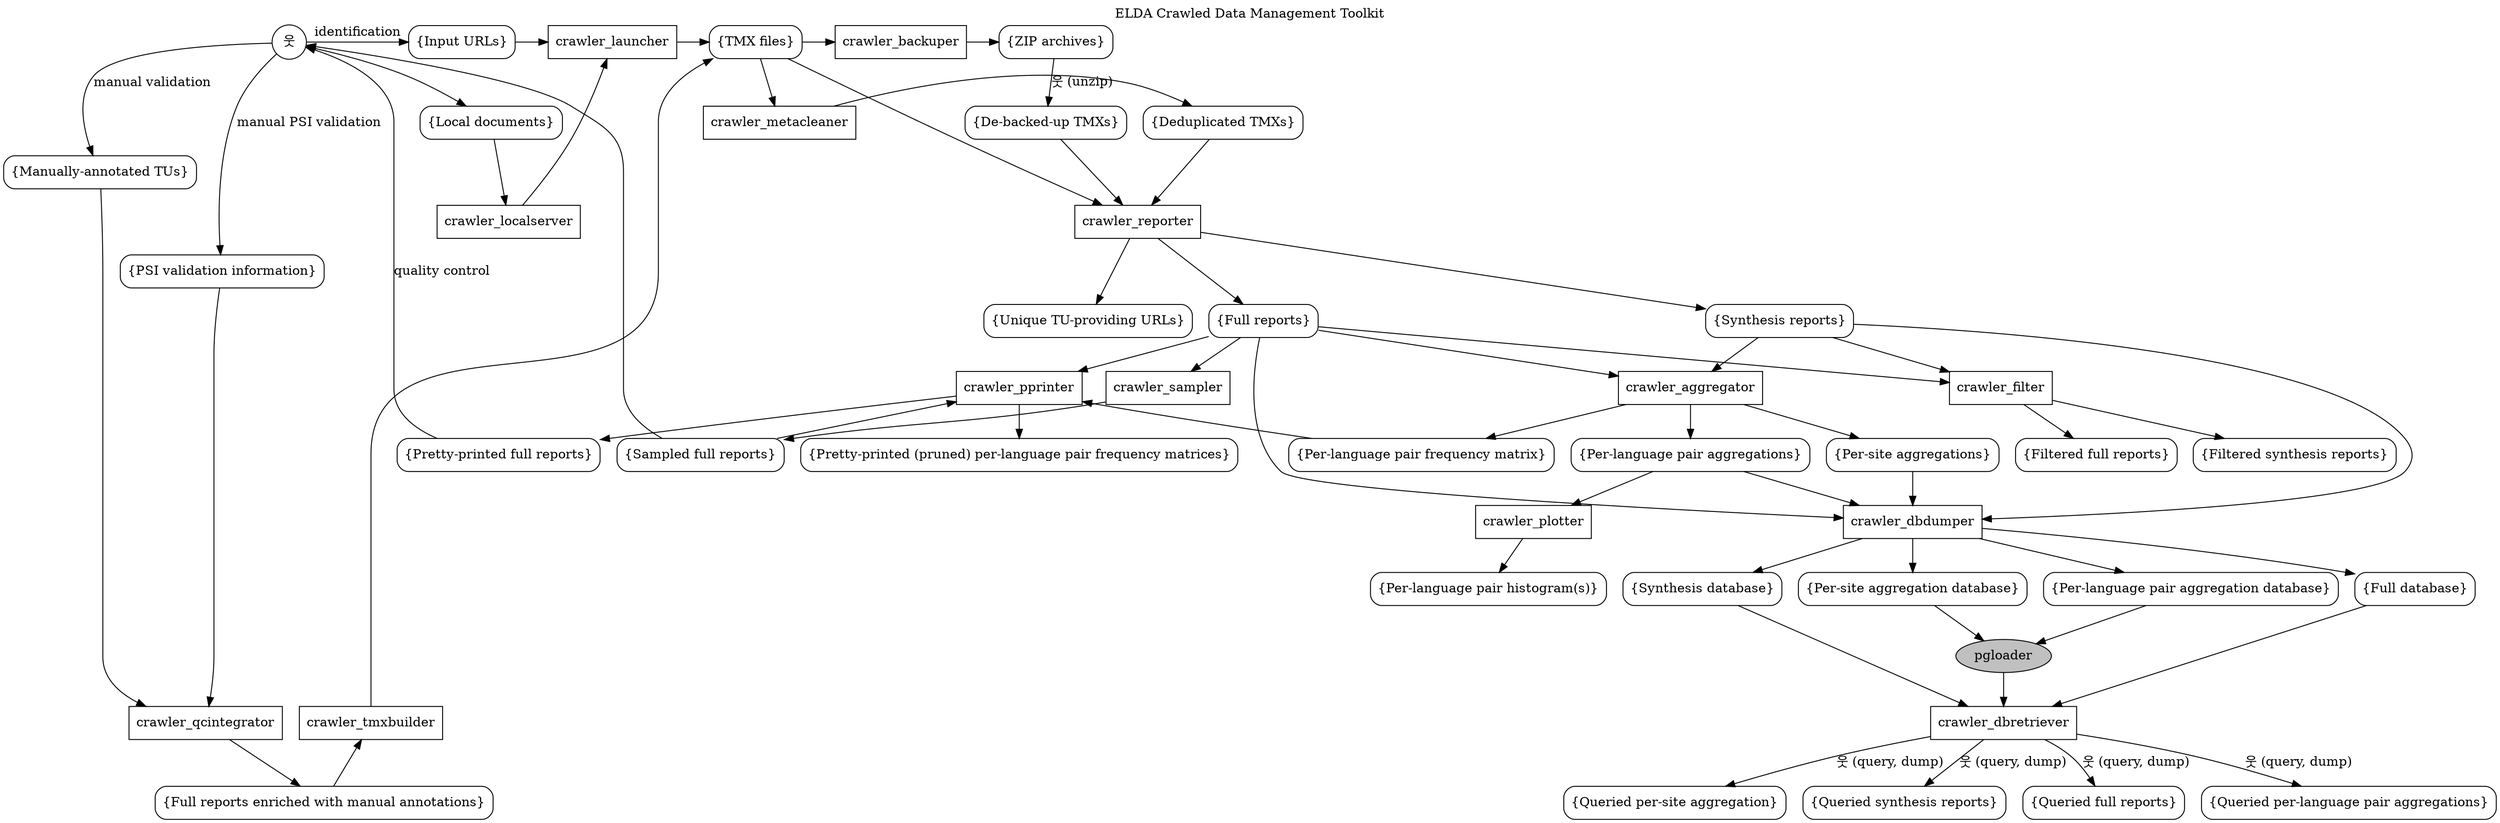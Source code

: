 digraph {
    /* Uncommentthe line below only for PDF output. */
    /* graph[dpi=300; fontsize=24]; */
    
    labelloc=t;
    label = "ELDA Crawled Data Management Toolkit";

    human[shape="circle", label="웃"];
    urls[shape="box", style=rounded, label="{Input URLs}"];
    docdir[shape="box", style=rounded, label="{Local documents}"];
    tmxs[shape="box", style=rounded, label="{TMX files}"];
    tmxs_dedup[shape="box", style=rounded, label="{Deduplicated TMXs}"];
    tmxs_deback[shape="box", style=rounded, label="{De-backed-up TMXs}"];
    zips[shape="box", style=rounded, label="{ZIP archives}"];
    syntheses[shape="box", style=rounded, label="{Synthesis reports}"];
    syntheses_db[shape="box", style=rounded, label="{Synthesis database}"];
    syntheses_q[shape="box", style=rounded, label="{Queried synthesis reports}"];
    syntheses_filtered[shape="box", style=rounded, label="{Filtered synthesis reports}"];
    fulls[shape="box", style=rounded, label="{Full reports}"];
    fulls_db[shape="box", style=rounded, label="{Full database}"];
    fulls_filtered[shape="box", style=rounded, label="{Filtered full reports}"];
    fulls_sampled[shape="box", style=rounded, label="{Sampled full reports}"];
    fulls_q[shape="box", style=rounded, label="{Queried full reports}"];
    fulls_pp[shape="box", style=rounded, label="{Pretty-printed full reports}"];
    uniqurls[shape="box", style=rounded, label="{Unique TU-providing URLs}"];
    site_aggregs[shape="box", style=rounded, label="{Per-site aggregations}"];
    site_db[shape="box", style=rounded, label="{Per-site aggregation database}"];
    site_q[shape="box", style=rounded, label="{Queried per-site aggregation}"];
    lpair_aggregs[shape="box", style=rounded, label="{Per-language pair aggregations}"];
    lpair_q[shape="box", style=rounded, label="{Queried per-language pair aggregations}"];
    lpair_confmat[shape="box", style=rounded, label="{Per-language pair frequency matrix}"];
    lpair_confmat_pp[shape="box", style=rounded, label="{Pretty-printed (pruned) per-language pair frequency matrices}"];
    lpair_db[shape="box", style=rounded, label="{Per-language pair aggregation database}"];
    lpair_histo[shape="box", style=rounded, label="{Per-language pair histogram(s)}"];
    fulls_sampled_annotated[shape="box", style=rounded, label="{Manually-annotated TUs}"];
    fulls_enriched[shape="box", style=rounded, label="{Full reports enriched with manual annotations}"];
    psi_info[shape="box", style=rounded, label="{PSI validation information}"];
    launcher[shape="box", style="", label="crawler_launcher"];
    backuper[shape="box", style="", label="crawler_backuper"];
    metacleaner[shape="box", style="", label="crawler_metacleaner"];
    reporter[shape="box", style="", label="crawler_reporter"];
    aggregator[shape="box", style="", label="crawler_aggregator"];
    filter[shape="box", style="", label="crawler_filter"];
    pprinter[shape="box", style="", label="crawler_pprinter"];
    dbdumper[shape="box", style="", label="crawler_dbdumper"];
    dbretriever[shape="box", style="", label="crawler_dbretriever"];
    sampler[shape="box", style="", label="crawler_sampler"];
    plotter[shape="box", style="", label="crawler_plotter"];
    pgloader[shape="ellipse", fillcolor=grey, style=filled, label="pgloader"];
    qcintegrator[shape="box", style="", label="crawler_qcintegrator"];
    tmxbuilder[shape="box", style="", label="crawler_tmxbuilder"];
    localserver[shape="box", style="", label="crawler_localserver"];

    human -> urls[label="identification"];
    urls -> launcher -> tmxs -> backuper -> zips;
    human -> docdir -> localserver -> launcher;
    tmxs -> reporter;
    tmxs -> metacleaner -> tmxs_dedup -> reporter;
    zips -> tmxs_deback[label="웃 (unzip)"];
    tmxs_deback -> reporter;
    reporter -> {syntheses; fulls; uniqurls};
    {syntheses; fulls} -> aggregator;
    aggregator -> {site_aggregs; lpair_aggregs; lpair_confmat};
    {syntheses; fulls; site_aggregs; lpair_aggregs} -> dbdumper ->
        {syntheses_db; fulls_db; site_db; lpair_db};
    lpair_aggregs -> plotter -> lpair_histo;
    fulls -> sampler -> fulls_sampled;
    fulls_sampled -> human;
    human -> fulls_sampled_annotated[label="manual validation"];
    human -> psi_info[label="manual PSI validation"];
    {fulls_sampled_annotated, psi_info} -> qcintegrator -> fulls_enriched;
    fulls_enriched -> tmxbuilder -> tmxs;
    {syntheses; fulls} -> filter -> {syntheses_filtered; fulls_filtered};
    {lpair_confmat; fulls; fulls_sampled} -> pprinter -> {fulls_pp; lpair_confmat_pp};
    fulls_pp -> human[label="quality control"];
    {syntheses_db; fulls_db} -> dbretriever;
    dbretriever -> {syntheses_q; fulls_q}[label="웃 (query, dump)"];
    {site_db; lpair_db} -> pgloader -> dbretriever;
    dbretriever -> {site_q; lpair_q}[label="웃 (query, dump)"];
    {rank=same; human; urls; launcher; tmxs; backuper; zips};
    {rank=same; metacleaner; tmxs_deback; tmxs_dedup};
    {rank=same; syntheses; fulls; uniqurls};
    {rank=same; syntheses_db; fulls_db; site_db; lpair_db};
    {rank=same; pprinter; sampler; filter; aggregator};
    {rank=same; lpair_aggregs; site_aggregs; lpair_confmat};
    {rank=same; qcintegrator; dbretriever; tmxbuilder};

}
